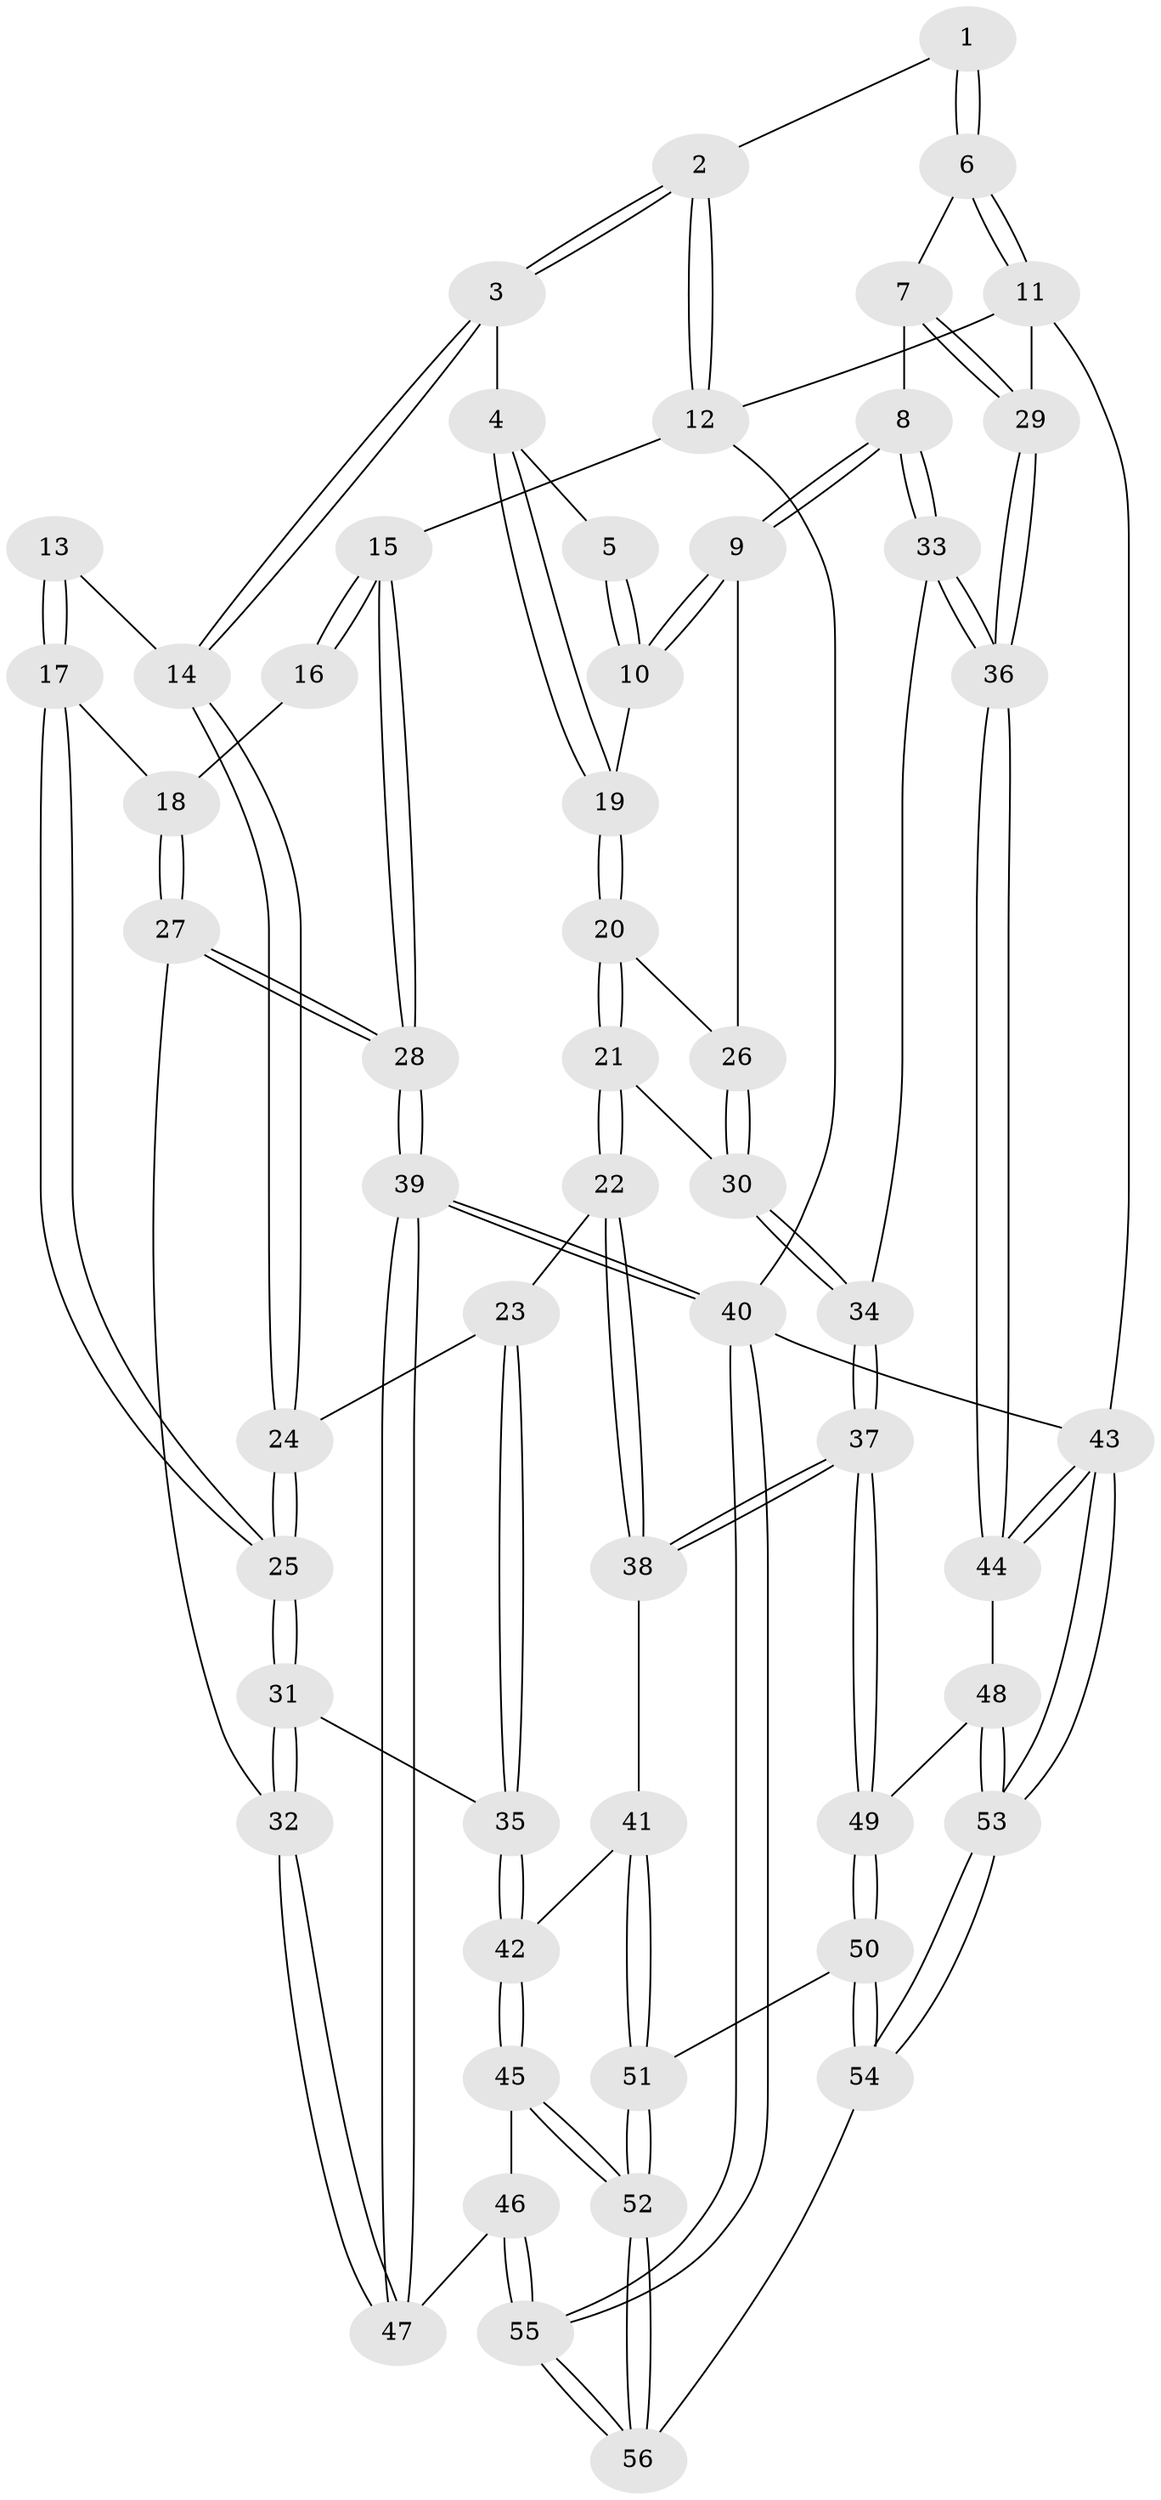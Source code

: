 // Generated by graph-tools (version 1.1) at 2025/27/03/09/25 03:27:07]
// undirected, 56 vertices, 137 edges
graph export_dot {
graph [start="1"]
  node [color=gray90,style=filled];
  1 [pos="+1+0"];
  2 [pos="+0.46732879569317254+0"];
  3 [pos="+0.41426317648203126+0.12314589624892633"];
  4 [pos="+0.5626591876650588+0.21590331068604482"];
  5 [pos="+0.7789172970382442+0.07721657008193285"];
  6 [pos="+1+0"];
  7 [pos="+0.8513951275467757+0.33031252942182227"];
  8 [pos="+0.8322311031120061+0.3589160721798891"];
  9 [pos="+0.7833466678063683+0.34839001926731095"];
  10 [pos="+0.7168763468069667+0.25485422603532853"];
  11 [pos="+1+0"];
  12 [pos="+0+0"];
  13 [pos="+0.14131494950176127+0.1563524292279883"];
  14 [pos="+0.391658307661999+0.14753736844697157"];
  15 [pos="+0+0"];
  16 [pos="+0.009160032139225966+0.09456387553409579"];
  17 [pos="+0.18934180707771428+0.35060155032274365"];
  18 [pos="+0.0777534844040767+0.3435132101191877"];
  19 [pos="+0.5960818872752851+0.26857149790867246"];
  20 [pos="+0.5939295899328049+0.31169827977410636"];
  21 [pos="+0.541691638695945+0.42676962672987984"];
  22 [pos="+0.5337790699515466+0.433756703752024"];
  23 [pos="+0.43306677167985563+0.3666266835209733"];
  24 [pos="+0.3733827977691852+0.2526527391720367"];
  25 [pos="+0.2226719180535031+0.380877953920491"];
  26 [pos="+0.7291041264091657+0.37336158236629824"];
  27 [pos="+0+0.4629090529729403"];
  28 [pos="+0+0.476831637861765"];
  29 [pos="+1+0.3708690821001275"];
  30 [pos="+0.6859928958151195+0.4270857413105846"];
  31 [pos="+0.2275144662856876+0.5101512727694048"];
  32 [pos="+0.20522439381534707+0.5274123467573133"];
  33 [pos="+0.8744186785691062+0.4618093566307078"];
  34 [pos="+0.7478266396497936+0.5918699493622829"];
  35 [pos="+0.27858540872803356+0.5180951270709057"];
  36 [pos="+1+0.5422086828768161"];
  37 [pos="+0.7346353396518736+0.6192128421022821"];
  38 [pos="+0.5248254621778745+0.5333407309512523"];
  39 [pos="+0+1"];
  40 [pos="+0+1"];
  41 [pos="+0.451089269276696+0.5945553614729234"];
  42 [pos="+0.4361694872959891+0.5990091311527738"];
  43 [pos="+1+1"];
  44 [pos="+1+0.6488502622877934"];
  45 [pos="+0.37588976948854447+0.7450384961899187"];
  46 [pos="+0.3637771719144623+0.7490129033317007"];
  47 [pos="+0.16567902900112066+0.6719212228768539"];
  48 [pos="+0.8820502327827641+0.7018530786672157"];
  49 [pos="+0.7483633824953662+0.6800078446443754"];
  50 [pos="+0.6756553846549194+0.8209895261941156"];
  51 [pos="+0.6305459120669684+0.8214025194966523"];
  52 [pos="+0.5027248703815648+0.8699618518054333"];
  53 [pos="+0.9462958323756145+1"];
  54 [pos="+0.9409723730859504+1"];
  55 [pos="+0+1"];
  56 [pos="+0.3388649154542682+1"];
  1 -- 2;
  1 -- 6;
  1 -- 6;
  2 -- 3;
  2 -- 3;
  2 -- 12;
  2 -- 12;
  3 -- 4;
  3 -- 14;
  3 -- 14;
  4 -- 5;
  4 -- 19;
  4 -- 19;
  5 -- 10;
  5 -- 10;
  6 -- 7;
  6 -- 11;
  6 -- 11;
  7 -- 8;
  7 -- 29;
  7 -- 29;
  8 -- 9;
  8 -- 9;
  8 -- 33;
  8 -- 33;
  9 -- 10;
  9 -- 10;
  9 -- 26;
  10 -- 19;
  11 -- 12;
  11 -- 29;
  11 -- 43;
  12 -- 15;
  12 -- 40;
  13 -- 14;
  13 -- 17;
  13 -- 17;
  14 -- 24;
  14 -- 24;
  15 -- 16;
  15 -- 16;
  15 -- 28;
  15 -- 28;
  16 -- 18;
  17 -- 18;
  17 -- 25;
  17 -- 25;
  18 -- 27;
  18 -- 27;
  19 -- 20;
  19 -- 20;
  20 -- 21;
  20 -- 21;
  20 -- 26;
  21 -- 22;
  21 -- 22;
  21 -- 30;
  22 -- 23;
  22 -- 38;
  22 -- 38;
  23 -- 24;
  23 -- 35;
  23 -- 35;
  24 -- 25;
  24 -- 25;
  25 -- 31;
  25 -- 31;
  26 -- 30;
  26 -- 30;
  27 -- 28;
  27 -- 28;
  27 -- 32;
  28 -- 39;
  28 -- 39;
  29 -- 36;
  29 -- 36;
  30 -- 34;
  30 -- 34;
  31 -- 32;
  31 -- 32;
  31 -- 35;
  32 -- 47;
  32 -- 47;
  33 -- 34;
  33 -- 36;
  33 -- 36;
  34 -- 37;
  34 -- 37;
  35 -- 42;
  35 -- 42;
  36 -- 44;
  36 -- 44;
  37 -- 38;
  37 -- 38;
  37 -- 49;
  37 -- 49;
  38 -- 41;
  39 -- 40;
  39 -- 40;
  39 -- 47;
  39 -- 47;
  40 -- 55;
  40 -- 55;
  40 -- 43;
  41 -- 42;
  41 -- 51;
  41 -- 51;
  42 -- 45;
  42 -- 45;
  43 -- 44;
  43 -- 44;
  43 -- 53;
  43 -- 53;
  44 -- 48;
  45 -- 46;
  45 -- 52;
  45 -- 52;
  46 -- 47;
  46 -- 55;
  46 -- 55;
  48 -- 49;
  48 -- 53;
  48 -- 53;
  49 -- 50;
  49 -- 50;
  50 -- 51;
  50 -- 54;
  50 -- 54;
  51 -- 52;
  51 -- 52;
  52 -- 56;
  52 -- 56;
  53 -- 54;
  53 -- 54;
  54 -- 56;
  55 -- 56;
  55 -- 56;
}
